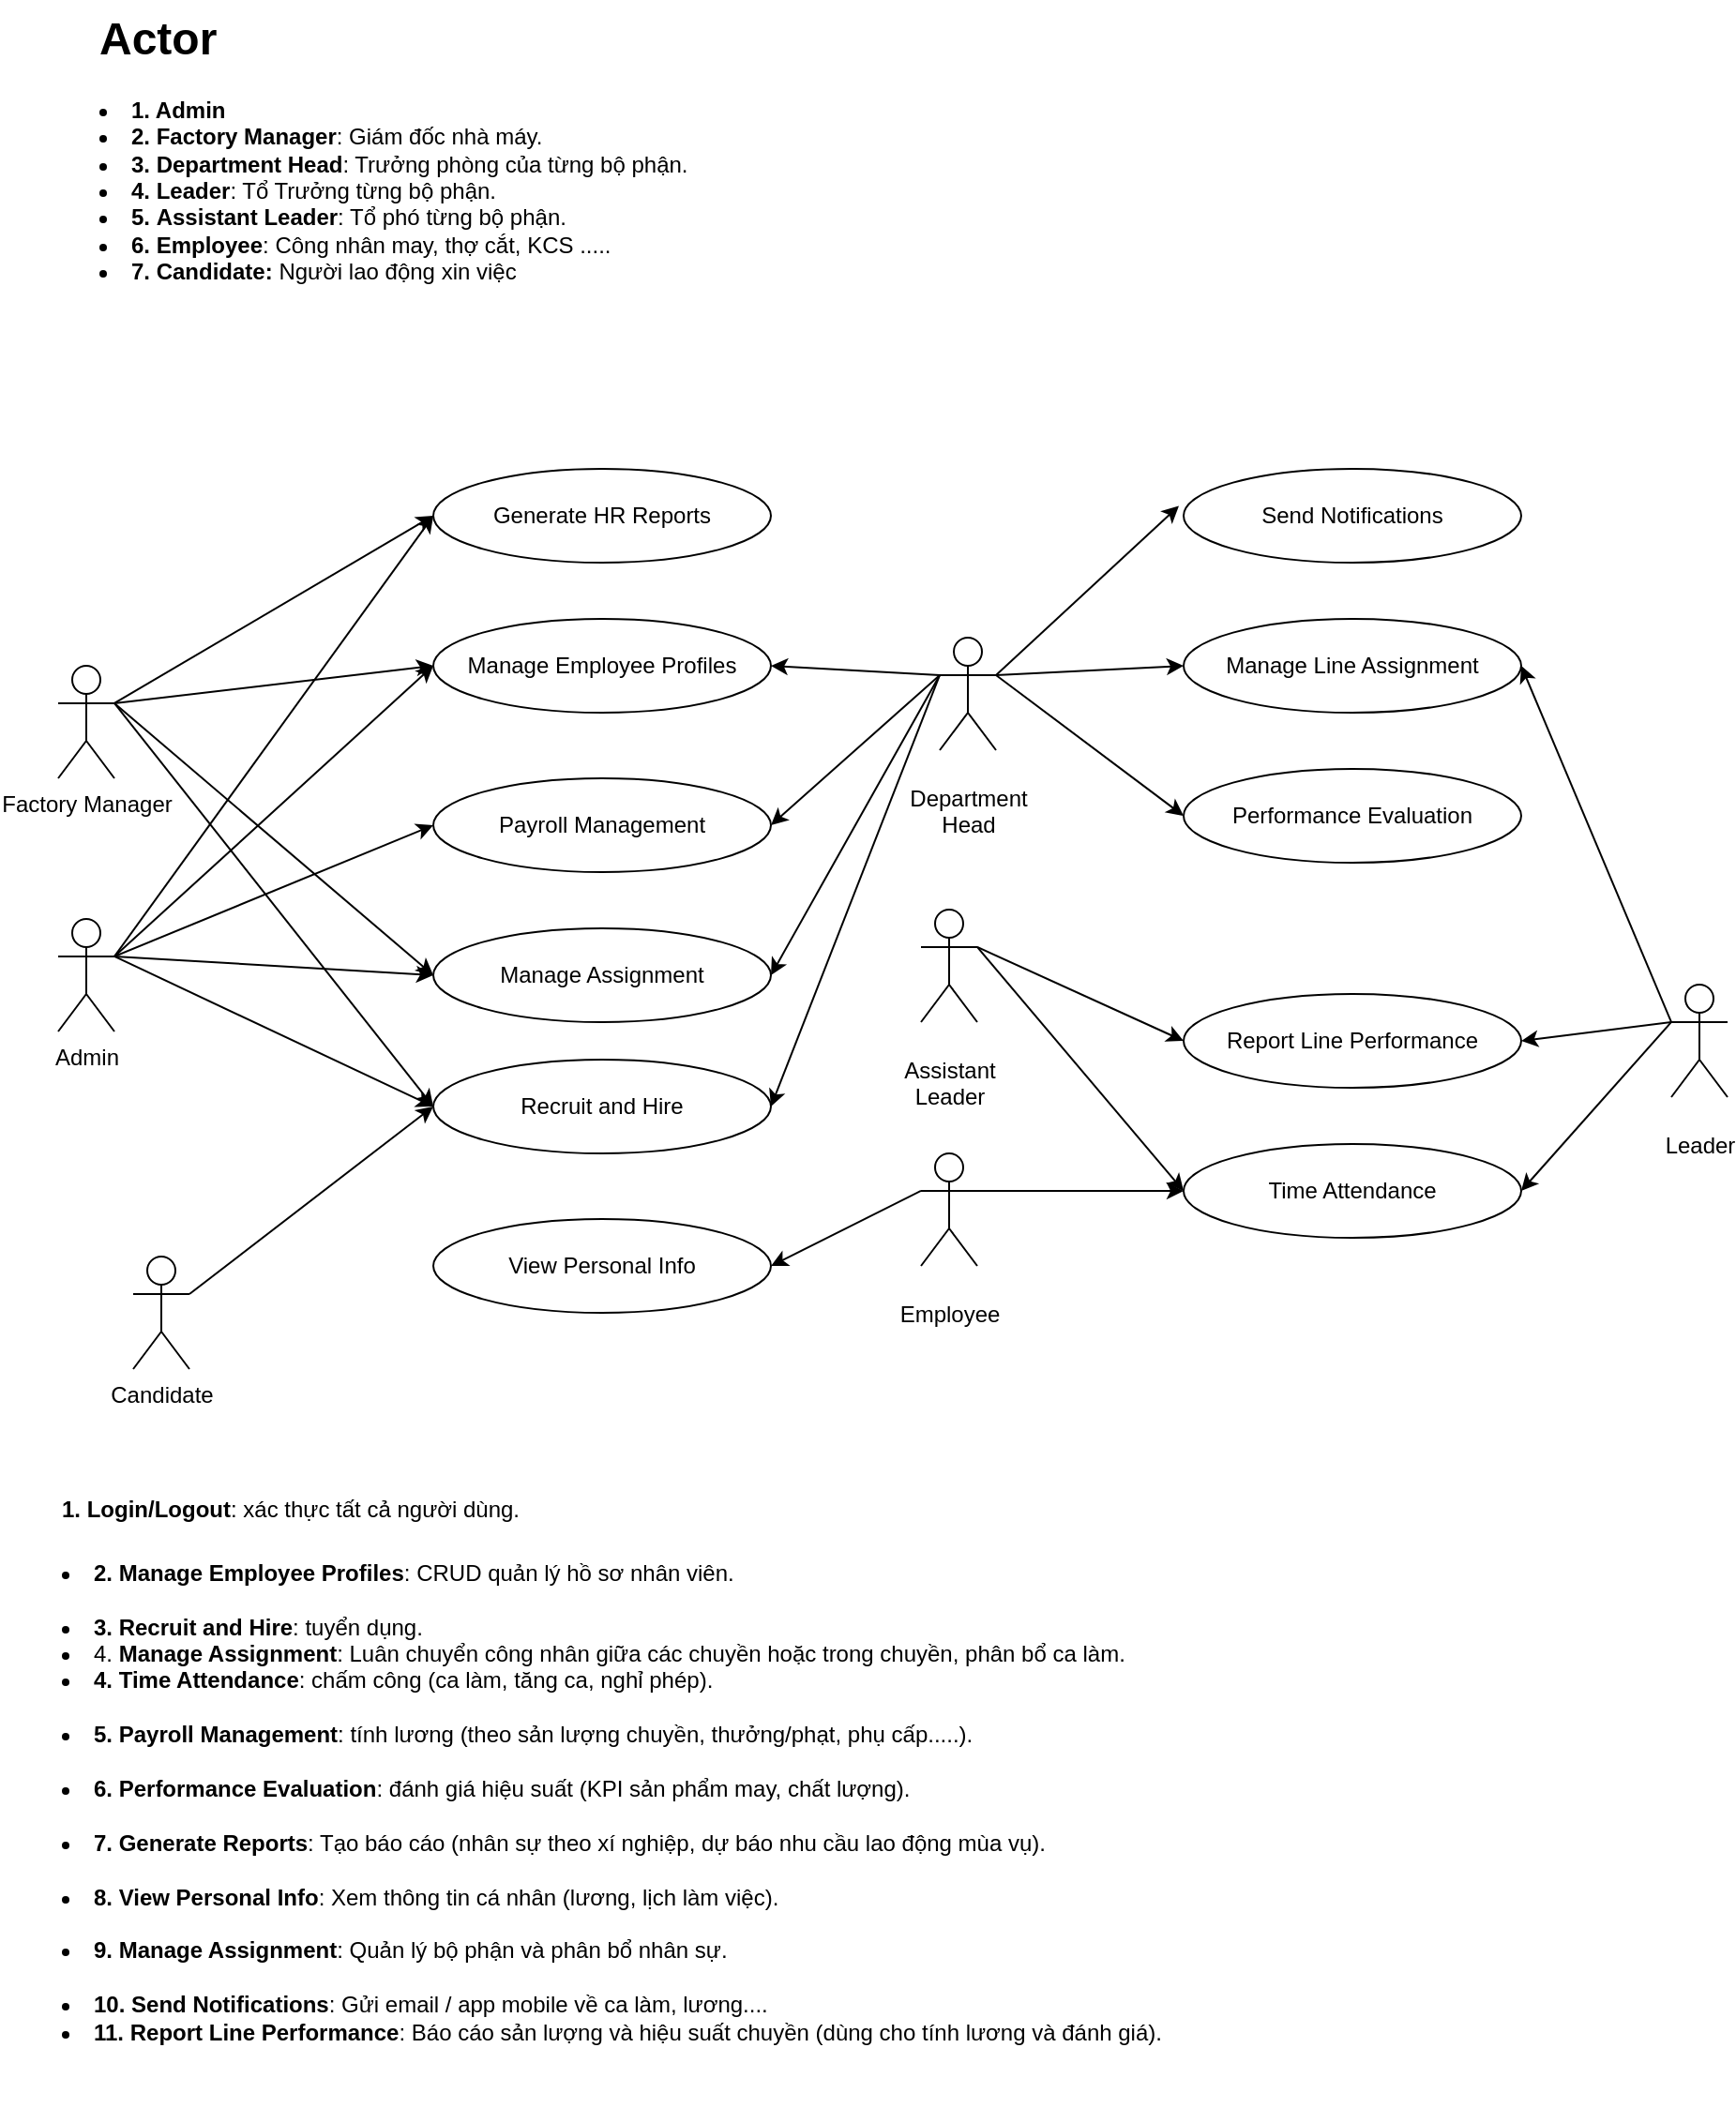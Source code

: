 <mxfile version="28.2.5">
  <diagram name="Page-1" id="Qdr_kwHjScFgfIdC0VMU">
    <mxGraphModel dx="1940" dy="624" grid="1" gridSize="10" guides="1" tooltips="1" connect="1" arrows="1" fold="1" page="1" pageScale="1" pageWidth="827" pageHeight="1169" math="0" shadow="0">
      <root>
        <mxCell id="0" />
        <mxCell id="1" parent="0" />
        <mxCell id="uj-CHMlZpiFNWq1PhYLO-1" value="Admin" style="shape=umlActor;verticalLabelPosition=bottom;verticalAlign=top;html=1;outlineConnect=0;" parent="1" vertex="1">
          <mxGeometry y="510" width="30" height="60" as="geometry" />
        </mxCell>
        <mxCell id="uj-CHMlZpiFNWq1PhYLO-3" value="&lt;p style=&quot;white-space-collapse: preserve;&quot; dir=&quot;auto&quot;&gt;Recruit and Hire&lt;/p&gt;" style="ellipse;whiteSpace=wrap;html=1;" parent="1" vertex="1">
          <mxGeometry x="200" y="585" width="180" height="50" as="geometry" />
        </mxCell>
        <mxCell id="uj-CHMlZpiFNWq1PhYLO-4" value="&lt;p style=&quot;white-space-collapse: preserve;&quot; dir=&quot;auto&quot;&gt;Manage Employee Profiles&lt;/p&gt;" style="ellipse;whiteSpace=wrap;html=1;" parent="1" vertex="1">
          <mxGeometry x="200" y="350" width="180" height="50" as="geometry" />
        </mxCell>
        <mxCell id="uj-CHMlZpiFNWq1PhYLO-5" value="&lt;p style=&quot;white-space-collapse: preserve;&quot; dir=&quot;auto&quot;&gt;Generate HR Reports&lt;/p&gt;" style="ellipse;whiteSpace=wrap;html=1;" parent="1" vertex="1">
          <mxGeometry x="200" y="270" width="180" height="50" as="geometry" />
        </mxCell>
        <mxCell id="uj-CHMlZpiFNWq1PhYLO-6" value="&lt;p style=&quot;white-space-collapse: preserve;&quot; dir=&quot;auto&quot;&gt;Payroll Management&lt;/p&gt;" style="ellipse;whiteSpace=wrap;html=1;" parent="1" vertex="1">
          <mxGeometry x="200" y="435" width="180" height="50" as="geometry" />
        </mxCell>
        <mxCell id="uj-CHMlZpiFNWq1PhYLO-7" value="" style="endArrow=classic;html=1;rounded=0;entryX=0;entryY=0.5;entryDx=0;entryDy=0;exitX=1;exitY=0.333;exitDx=0;exitDy=0;exitPerimeter=0;" parent="1" source="uj-CHMlZpiFNWq1PhYLO-1" target="uj-CHMlZpiFNWq1PhYLO-4" edge="1">
          <mxGeometry width="50" height="50" relative="1" as="geometry">
            <mxPoint x="60" y="480" as="sourcePoint" />
            <mxPoint x="110" y="430" as="targetPoint" />
          </mxGeometry>
        </mxCell>
        <mxCell id="uj-CHMlZpiFNWq1PhYLO-9" value="" style="endArrow=classic;html=1;rounded=0;entryX=0;entryY=0.5;entryDx=0;entryDy=0;exitX=1;exitY=0.333;exitDx=0;exitDy=0;exitPerimeter=0;" parent="1" source="uj-CHMlZpiFNWq1PhYLO-1" target="uj-CHMlZpiFNWq1PhYLO-3" edge="1">
          <mxGeometry width="50" height="50" relative="1" as="geometry">
            <mxPoint x="70" y="490" as="sourcePoint" />
            <mxPoint x="120" y="440" as="targetPoint" />
          </mxGeometry>
        </mxCell>
        <mxCell id="uj-CHMlZpiFNWq1PhYLO-11" value="" style="endArrow=classic;html=1;rounded=0;exitX=1;exitY=0.333;exitDx=0;exitDy=0;exitPerimeter=0;entryX=0;entryY=0.5;entryDx=0;entryDy=0;" parent="1" source="uj-CHMlZpiFNWq1PhYLO-1" target="uj-CHMlZpiFNWq1PhYLO-5" edge="1">
          <mxGeometry width="50" height="50" relative="1" as="geometry">
            <mxPoint x="350" y="630" as="sourcePoint" />
            <mxPoint x="400" y="580" as="targetPoint" />
          </mxGeometry>
        </mxCell>
        <mxCell id="uj-CHMlZpiFNWq1PhYLO-12" value="" style="endArrow=classic;html=1;rounded=0;exitX=1;exitY=0.333;exitDx=0;exitDy=0;exitPerimeter=0;entryX=0;entryY=0.5;entryDx=0;entryDy=0;" parent="1" source="uj-CHMlZpiFNWq1PhYLO-1" target="uj-CHMlZpiFNWq1PhYLO-6" edge="1">
          <mxGeometry width="50" height="50" relative="1" as="geometry">
            <mxPoint x="350" y="630" as="sourcePoint" />
            <mxPoint x="400" y="580" as="targetPoint" />
          </mxGeometry>
        </mxCell>
        <mxCell id="uj-CHMlZpiFNWq1PhYLO-13" value="Factory Manager" style="shape=umlActor;verticalLabelPosition=bottom;verticalAlign=top;html=1;outlineConnect=0;" parent="1" vertex="1">
          <mxGeometry y="375" width="30" height="60" as="geometry" />
        </mxCell>
        <mxCell id="uj-CHMlZpiFNWq1PhYLO-14" value="" style="endArrow=classic;html=1;rounded=0;exitX=1;exitY=0.333;exitDx=0;exitDy=0;exitPerimeter=0;entryX=0;entryY=0.5;entryDx=0;entryDy=0;" parent="1" source="uj-CHMlZpiFNWq1PhYLO-13" target="uj-CHMlZpiFNWq1PhYLO-4" edge="1">
          <mxGeometry width="50" height="50" relative="1" as="geometry">
            <mxPoint x="490" y="510" as="sourcePoint" />
            <mxPoint x="540" y="460" as="targetPoint" />
          </mxGeometry>
        </mxCell>
        <mxCell id="uj-CHMlZpiFNWq1PhYLO-15" value="" style="endArrow=classic;html=1;rounded=0;exitX=1;exitY=0.333;exitDx=0;exitDy=0;exitPerimeter=0;entryX=0;entryY=0.5;entryDx=0;entryDy=0;" parent="1" source="uj-CHMlZpiFNWq1PhYLO-13" target="uj-CHMlZpiFNWq1PhYLO-3" edge="1">
          <mxGeometry width="50" height="50" relative="1" as="geometry">
            <mxPoint x="490" y="510" as="sourcePoint" />
            <mxPoint x="540" y="460" as="targetPoint" />
          </mxGeometry>
        </mxCell>
        <mxCell id="uj-CHMlZpiFNWq1PhYLO-16" value="" style="endArrow=classic;html=1;rounded=0;exitX=1;exitY=0.333;exitDx=0;exitDy=0;exitPerimeter=0;entryX=0;entryY=0.5;entryDx=0;entryDy=0;" parent="1" source="uj-CHMlZpiFNWq1PhYLO-13" target="uj-CHMlZpiFNWq1PhYLO-5" edge="1">
          <mxGeometry width="50" height="50" relative="1" as="geometry">
            <mxPoint x="490" y="510" as="sourcePoint" />
            <mxPoint x="540" y="460" as="targetPoint" />
          </mxGeometry>
        </mxCell>
        <mxCell id="uj-CHMlZpiFNWq1PhYLO-24" value="" style="endArrow=classic;html=1;rounded=0;exitX=1;exitY=0.333;exitDx=0;exitDy=0;exitPerimeter=0;entryX=0;entryY=0.5;entryDx=0;entryDy=0;" parent="1" source="uj-CHMlZpiFNWq1PhYLO-41" target="uj-CHMlZpiFNWq1PhYLO-3" edge="1">
          <mxGeometry width="50" height="50" relative="1" as="geometry">
            <mxPoint x="580" y="350" as="sourcePoint" />
            <mxPoint x="560" y="500" as="targetPoint" />
          </mxGeometry>
        </mxCell>
        <mxCell id="uj-CHMlZpiFNWq1PhYLO-28" value="&lt;p style=&quot;white-space-collapse: preserve;&quot; dir=&quot;auto&quot;&gt;View Personal Info&lt;/p&gt;" style="ellipse;whiteSpace=wrap;html=1;" parent="1" vertex="1">
          <mxGeometry x="200" y="670" width="180" height="50" as="geometry" />
        </mxCell>
        <mxCell id="uj-CHMlZpiFNWq1PhYLO-29" value="&lt;p style=&quot;white-space: pre-wrap;&quot; dir=&quot;auto&quot;&gt;Department Head&lt;/p&gt;" style="shape=umlActor;verticalLabelPosition=bottom;verticalAlign=top;html=1;outlineConnect=0;" parent="1" vertex="1">
          <mxGeometry x="470" y="360" width="30" height="60" as="geometry" />
        </mxCell>
        <mxCell id="uj-CHMlZpiFNWq1PhYLO-40" value="&lt;p style=&quot;white-space-collapse: preserve;&quot; dir=&quot;auto&quot;&gt;Performance Evaluation&lt;/p&gt;" style="ellipse;whiteSpace=wrap;html=1;" parent="1" vertex="1">
          <mxGeometry x="600" y="430" width="180" height="50" as="geometry" />
        </mxCell>
        <mxCell id="uj-CHMlZpiFNWq1PhYLO-41" value="Candidate" style="shape=umlActor;verticalLabelPosition=bottom;verticalAlign=top;html=1;outlineConnect=0;" parent="1" vertex="1">
          <mxGeometry x="40" y="690" width="30" height="60" as="geometry" />
        </mxCell>
        <mxCell id="uj-CHMlZpiFNWq1PhYLO-48" value="&lt;p style=&quot;white-space-collapse: preserve;&quot; dir=&quot;auto&quot;&gt;Send Notifications&lt;/p&gt;" style="ellipse;whiteSpace=wrap;html=1;" parent="1" vertex="1">
          <mxGeometry x="600" y="270" width="180" height="50" as="geometry" />
        </mxCell>
        <mxCell id="uj-CHMlZpiFNWq1PhYLO-52" value="&lt;h1 style=&quot;margin-top: 0px;&quot;&gt;&lt;strong style=&quot;background-color: transparent; color: light-dark(rgb(0, 0, 0), rgb(255, 255, 255)); font-size: 12px;&quot;&gt;1. Login/Logout&lt;/strong&gt;&lt;span style=&quot;background-color: transparent; color: light-dark(rgb(0, 0, 0), rgb(255, 255, 255)); font-size: 12px; font-weight: normal;&quot;&gt;: xác thực tất cả người dùng.&lt;/span&gt;&lt;/h1&gt;&lt;div&gt;&lt;li&gt;&lt;strong&gt;2. Manage Employee Profiles&lt;/strong&gt;: CRUD quản lý hồ sơ nhân viên.&lt;/li&gt;&lt;br&gt;&lt;li&gt;&lt;strong&gt;3. Recruit and Hire&lt;/strong&gt;: tuyển dụng.&lt;/li&gt;&lt;li&gt;4. &lt;b&gt;Manage Assignment&lt;/b&gt;: Luân chuyển công nhân giữa các chuyền hoặc trong chuyền, phân bổ ca làm.&lt;/li&gt;&lt;li&gt;&lt;strong&gt;4. Time Attendance&lt;/strong&gt;: chấm công (ca làm, tăng ca, nghỉ phép).&lt;/li&gt;&lt;br&gt;&lt;li&gt;&lt;strong&gt;5. Payroll Management&lt;/strong&gt;: tính lương (theo sản lượng chuyền, thưởng/phạt, phụ cấp.....).&lt;/li&gt;&lt;br&gt;&lt;li&gt;&lt;strong&gt;6. Performance Evaluation&lt;/strong&gt;: đánh giá hiệu suất (KPI sản phẩm may, chất lượng).&lt;/li&gt;&lt;br&gt;&lt;li&gt;&lt;strong&gt;7. Generate Reports&lt;/strong&gt;: Tạo báo cáo (nhân sự theo xí nghiệp, dự báo nhu cầu lao động mùa vụ).&lt;/li&gt;&lt;br&gt;&lt;li&gt;&lt;strong&gt;8. View Personal Info&lt;/strong&gt;: Xem thông tin cá nhân (lương, lịch làm việc).&lt;/li&gt;&lt;br&gt;&lt;li&gt;&lt;strong&gt;9. Manage Assignment&lt;/strong&gt;: Quản lý bộ phận và phân bổ nhân sự.&lt;/li&gt;&lt;br&gt;&lt;li&gt;&lt;strong&gt;10. Send Notifications&lt;/strong&gt;: Gửi email / app mobile về ca làm, lương....&lt;/li&gt;&lt;li&gt;&lt;b&gt;11.&amp;nbsp;&lt;/b&gt;&lt;strong style=&quot;background-color: transparent; color: light-dark(rgb(0, 0, 0), rgb(255, 255, 255));&quot;&gt;Report Line Performance&lt;/strong&gt;&lt;span style=&quot;background-color: transparent; color: light-dark(rgb(0, 0, 0), rgb(255, 255, 255));&quot;&gt;: Báo cáo sản lượng và hiệu suất chuyền (dùng cho tính lương và đánh giá).&lt;/span&gt;&lt;/li&gt;&lt;br/&gt;&lt;br/&gt;&lt;h4 dir=&quot;auto&quot;&gt;&lt;/h4&gt;&lt;/div&gt;" style="text;html=1;whiteSpace=wrap;overflow=hidden;rounded=0;" parent="1" vertex="1">
          <mxGeometry y="800" width="640" height="340" as="geometry" />
        </mxCell>
        <mxCell id="uj-CHMlZpiFNWq1PhYLO-53" value="&lt;h1 style=&quot;margin-top: 0px;&quot;&gt;Actor&lt;/h1&gt;&lt;li&gt;&lt;strong&gt;1. Admin&lt;/strong&gt;&lt;/li&gt;&lt;li&gt;&lt;strong&gt;2. Factory Manager&lt;/strong&gt;: Giám đốc nhà máy.&lt;/li&gt;&lt;li&gt;&lt;strong&gt;3. Department Head&lt;/strong&gt;: Trưởng phòng của từng bộ phận.&lt;/li&gt;&lt;li&gt;&lt;strong&gt;4. Leader&lt;/strong&gt;: Tổ Trưởng từng bộ phận.&lt;/li&gt;&lt;li&gt;&lt;strong&gt;5.&amp;nbsp;&lt;/strong&gt;&lt;b&gt;Assistant Leader&lt;/b&gt;: Tổ phó từng bộ phận.&lt;br&gt;&lt;/li&gt;&lt;li&gt;&lt;strong&gt;6. Employee&lt;/strong&gt;: Công nhân may, thợ cắt, KCS .....&lt;/li&gt;&lt;li&gt;&lt;strong&gt;7. Candidate:&lt;/strong&gt;&amp;nbsp;Người lao động xin việc&lt;/li&gt;&lt;p&gt;&lt;br&gt;&lt;br&gt;&lt;br&gt;&lt;br&gt;&lt;br&gt;&lt;/p&gt;&lt;li&gt;&lt;strong&gt;HR Staff (Nhân Viên Nhân Sự)&lt;/strong&gt;: Hỗ trợ hành chính, chấm công.&lt;/li&gt;" style="text;html=1;whiteSpace=wrap;overflow=hidden;rounded=0;" parent="1" vertex="1">
          <mxGeometry x="20" y="20" width="540" height="180" as="geometry" />
        </mxCell>
        <mxCell id="uj-CHMlZpiFNWq1PhYLO-54" value="&lt;p style=&quot;white-space-collapse: preserve;&quot; dir=&quot;auto&quot;&gt;Manage Assignment&lt;/p&gt;" style="ellipse;whiteSpace=wrap;html=1;" parent="1" vertex="1">
          <mxGeometry x="200" y="515" width="180" height="50" as="geometry" />
        </mxCell>
        <mxCell id="uj-CHMlZpiFNWq1PhYLO-55" value="" style="endArrow=classic;html=1;rounded=0;exitX=1;exitY=0.333;exitDx=0;exitDy=0;exitPerimeter=0;entryX=0;entryY=0.5;entryDx=0;entryDy=0;" parent="1" source="uj-CHMlZpiFNWq1PhYLO-1" target="uj-CHMlZpiFNWq1PhYLO-54" edge="1">
          <mxGeometry width="50" height="50" relative="1" as="geometry">
            <mxPoint x="450" y="660" as="sourcePoint" />
            <mxPoint x="500" y="610" as="targetPoint" />
          </mxGeometry>
        </mxCell>
        <mxCell id="uj-CHMlZpiFNWq1PhYLO-56" value="" style="endArrow=classic;html=1;rounded=0;exitX=1;exitY=0.333;exitDx=0;exitDy=0;exitPerimeter=0;entryX=0;entryY=0.5;entryDx=0;entryDy=0;" parent="1" source="uj-CHMlZpiFNWq1PhYLO-13" target="uj-CHMlZpiFNWq1PhYLO-54" edge="1">
          <mxGeometry width="50" height="50" relative="1" as="geometry">
            <mxPoint x="420" y="560" as="sourcePoint" />
            <mxPoint x="470" y="510" as="targetPoint" />
          </mxGeometry>
        </mxCell>
        <mxCell id="uj-CHMlZpiFNWq1PhYLO-57" value="" style="endArrow=classic;html=1;rounded=0;exitX=0;exitY=0.333;exitDx=0;exitDy=0;exitPerimeter=0;entryX=1;entryY=0.5;entryDx=0;entryDy=0;" parent="1" source="uj-CHMlZpiFNWq1PhYLO-29" target="uj-CHMlZpiFNWq1PhYLO-4" edge="1">
          <mxGeometry width="50" height="50" relative="1" as="geometry">
            <mxPoint x="440" y="580" as="sourcePoint" />
            <mxPoint x="490" y="530" as="targetPoint" />
          </mxGeometry>
        </mxCell>
        <mxCell id="uj-CHMlZpiFNWq1PhYLO-58" value="" style="endArrow=classic;html=1;rounded=0;entryX=1;entryY=0.5;entryDx=0;entryDy=0;exitX=0;exitY=0.333;exitDx=0;exitDy=0;exitPerimeter=0;" parent="1" source="uj-CHMlZpiFNWq1PhYLO-29" target="uj-CHMlZpiFNWq1PhYLO-3" edge="1">
          <mxGeometry width="50" height="50" relative="1" as="geometry">
            <mxPoint x="510" y="450" as="sourcePoint" />
            <mxPoint x="490" y="530" as="targetPoint" />
          </mxGeometry>
        </mxCell>
        <mxCell id="uj-CHMlZpiFNWq1PhYLO-61" value="" style="endArrow=classic;html=1;rounded=0;entryX=1;entryY=0.5;entryDx=0;entryDy=0;exitX=0;exitY=0.333;exitDx=0;exitDy=0;exitPerimeter=0;" parent="1" source="uj-CHMlZpiFNWq1PhYLO-29" target="uj-CHMlZpiFNWq1PhYLO-6" edge="1">
          <mxGeometry width="50" height="50" relative="1" as="geometry">
            <mxPoint x="510" y="450" as="sourcePoint" />
            <mxPoint x="490" y="530" as="targetPoint" />
          </mxGeometry>
        </mxCell>
        <mxCell id="uj-CHMlZpiFNWq1PhYLO-62" value="&lt;p style=&quot;white-space-collapse: preserve;&quot; dir=&quot;auto&quot;&gt;Report Line Performance&lt;/p&gt;" style="ellipse;whiteSpace=wrap;html=1;" parent="1" vertex="1">
          <mxGeometry x="600" y="550" width="180" height="50" as="geometry" />
        </mxCell>
        <mxCell id="uj-CHMlZpiFNWq1PhYLO-65" value="&lt;p style=&quot;white-space: pre-wrap;&quot; dir=&quot;auto&quot;&gt;Leader&lt;/p&gt;" style="shape=umlActor;verticalLabelPosition=bottom;verticalAlign=top;html=1;outlineConnect=0;" parent="1" vertex="1">
          <mxGeometry x="860" y="545" width="30" height="60" as="geometry" />
        </mxCell>
        <mxCell id="uj-CHMlZpiFNWq1PhYLO-66" value="&lt;p style=&quot;white-space: pre-wrap;&quot; dir=&quot;auto&quot;&gt;&lt;span style=&quot;background-color: transparent; color: light-dark(rgb(0, 0, 0), rgb(255, 255, 255));&quot;&gt;Assistant &lt;/span&gt;Leader&lt;/p&gt;" style="shape=umlActor;verticalLabelPosition=bottom;verticalAlign=top;html=1;outlineConnect=0;" parent="1" vertex="1">
          <mxGeometry x="460" y="505" width="30" height="60" as="geometry" />
        </mxCell>
        <mxCell id="uj-CHMlZpiFNWq1PhYLO-69" value="&lt;p style=&quot;white-space-collapse: preserve;&quot; dir=&quot;auto&quot;&gt;Manage Line Assignment&lt;/p&gt;" style="ellipse;whiteSpace=wrap;html=1;" parent="1" vertex="1">
          <mxGeometry x="600" y="350" width="180" height="50" as="geometry" />
        </mxCell>
        <mxCell id="uj-CHMlZpiFNWq1PhYLO-70" value="" style="endArrow=classic;html=1;rounded=0;exitX=0;exitY=0.333;exitDx=0;exitDy=0;exitPerimeter=0;entryX=1;entryY=0.5;entryDx=0;entryDy=0;" parent="1" source="uj-CHMlZpiFNWq1PhYLO-29" target="uj-CHMlZpiFNWq1PhYLO-54" edge="1">
          <mxGeometry width="50" height="50" relative="1" as="geometry">
            <mxPoint x="510" y="620" as="sourcePoint" />
            <mxPoint x="560" y="570" as="targetPoint" />
          </mxGeometry>
        </mxCell>
        <mxCell id="uj-CHMlZpiFNWq1PhYLO-71" value="" style="endArrow=classic;html=1;rounded=0;exitX=0;exitY=0.333;exitDx=0;exitDy=0;exitPerimeter=0;entryX=1;entryY=0.5;entryDx=0;entryDy=0;" parent="1" source="uj-CHMlZpiFNWq1PhYLO-65" target="uj-CHMlZpiFNWq1PhYLO-69" edge="1">
          <mxGeometry width="50" height="50" relative="1" as="geometry">
            <mxPoint x="510" y="620" as="sourcePoint" />
            <mxPoint x="560" y="570" as="targetPoint" />
          </mxGeometry>
        </mxCell>
        <mxCell id="uj-CHMlZpiFNWq1PhYLO-72" value="" style="endArrow=classic;html=1;rounded=0;exitX=1;exitY=0.333;exitDx=0;exitDy=0;exitPerimeter=0;entryX=0;entryY=0.5;entryDx=0;entryDy=0;" parent="1" source="uj-CHMlZpiFNWq1PhYLO-29" target="uj-CHMlZpiFNWq1PhYLO-69" edge="1">
          <mxGeometry width="50" height="50" relative="1" as="geometry">
            <mxPoint x="510" y="620" as="sourcePoint" />
            <mxPoint x="560" y="570" as="targetPoint" />
          </mxGeometry>
        </mxCell>
        <mxCell id="uj-CHMlZpiFNWq1PhYLO-73" value="" style="endArrow=classic;html=1;rounded=0;exitX=0;exitY=0.333;exitDx=0;exitDy=0;exitPerimeter=0;entryX=1;entryY=0.5;entryDx=0;entryDy=0;" parent="1" source="uj-CHMlZpiFNWq1PhYLO-65" target="uj-CHMlZpiFNWq1PhYLO-62" edge="1">
          <mxGeometry width="50" height="50" relative="1" as="geometry">
            <mxPoint x="510" y="620" as="sourcePoint" />
            <mxPoint x="560" y="570" as="targetPoint" />
          </mxGeometry>
        </mxCell>
        <mxCell id="uj-CHMlZpiFNWq1PhYLO-74" value="&lt;p style=&quot;white-space-collapse: preserve;&quot; dir=&quot;auto&quot;&gt;Time Attendance&lt;/p&gt;" style="ellipse;whiteSpace=wrap;html=1;" parent="1" vertex="1">
          <mxGeometry x="600" y="630" width="180" height="50" as="geometry" />
        </mxCell>
        <mxCell id="uj-CHMlZpiFNWq1PhYLO-75" value="" style="endArrow=classic;html=1;rounded=0;entryX=1;entryY=0.5;entryDx=0;entryDy=0;exitX=0;exitY=0.333;exitDx=0;exitDy=0;exitPerimeter=0;" parent="1" source="uj-CHMlZpiFNWq1PhYLO-65" target="uj-CHMlZpiFNWq1PhYLO-74" edge="1">
          <mxGeometry width="50" height="50" relative="1" as="geometry">
            <mxPoint x="540" y="630" as="sourcePoint" />
            <mxPoint x="560" y="660" as="targetPoint" />
          </mxGeometry>
        </mxCell>
        <mxCell id="uj-CHMlZpiFNWq1PhYLO-76" value="" style="endArrow=classic;html=1;rounded=0;exitX=1;exitY=0.333;exitDx=0;exitDy=0;exitPerimeter=0;entryX=0;entryY=0.5;entryDx=0;entryDy=0;" parent="1" source="uj-CHMlZpiFNWq1PhYLO-66" target="uj-CHMlZpiFNWq1PhYLO-74" edge="1">
          <mxGeometry width="50" height="50" relative="1" as="geometry">
            <mxPoint x="540" y="760" as="sourcePoint" />
            <mxPoint x="560" y="660" as="targetPoint" />
          </mxGeometry>
        </mxCell>
        <mxCell id="uj-CHMlZpiFNWq1PhYLO-77" value="" style="endArrow=classic;html=1;rounded=0;exitX=1;exitY=0.333;exitDx=0;exitDy=0;exitPerimeter=0;entryX=0;entryY=0.5;entryDx=0;entryDy=0;" parent="1" source="uj-CHMlZpiFNWq1PhYLO-66" target="uj-CHMlZpiFNWq1PhYLO-62" edge="1">
          <mxGeometry width="50" height="50" relative="1" as="geometry">
            <mxPoint x="630" y="660" as="sourcePoint" />
            <mxPoint x="680" y="610" as="targetPoint" />
          </mxGeometry>
        </mxCell>
        <mxCell id="uj-CHMlZpiFNWq1PhYLO-78" value="" style="endArrow=classic;html=1;rounded=0;exitX=1;exitY=0.333;exitDx=0;exitDy=0;exitPerimeter=0;entryX=-0.014;entryY=0.396;entryDx=0;entryDy=0;entryPerimeter=0;" parent="1" source="uj-CHMlZpiFNWq1PhYLO-29" target="uj-CHMlZpiFNWq1PhYLO-48" edge="1">
          <mxGeometry width="50" height="50" relative="1" as="geometry">
            <mxPoint x="630" y="530" as="sourcePoint" />
            <mxPoint x="680" y="480" as="targetPoint" />
          </mxGeometry>
        </mxCell>
        <mxCell id="uj-CHMlZpiFNWq1PhYLO-79" value="&lt;p style=&quot;white-space: pre-wrap;&quot; dir=&quot;auto&quot;&gt;Employee&lt;/p&gt;" style="shape=umlActor;verticalLabelPosition=bottom;verticalAlign=top;html=1;outlineConnect=0;" parent="1" vertex="1">
          <mxGeometry x="460" y="635" width="30" height="60" as="geometry" />
        </mxCell>
        <mxCell id="uj-CHMlZpiFNWq1PhYLO-80" value="" style="endArrow=classic;html=1;rounded=0;exitX=1;exitY=0.333;exitDx=0;exitDy=0;exitPerimeter=0;entryX=0;entryY=0.5;entryDx=0;entryDy=0;" parent="1" source="uj-CHMlZpiFNWq1PhYLO-79" target="uj-CHMlZpiFNWq1PhYLO-74" edge="1">
          <mxGeometry width="50" height="50" relative="1" as="geometry">
            <mxPoint x="740" y="580" as="sourcePoint" />
            <mxPoint x="790" y="530" as="targetPoint" />
          </mxGeometry>
        </mxCell>
        <mxCell id="uj-CHMlZpiFNWq1PhYLO-81" value="" style="endArrow=classic;html=1;rounded=0;exitX=0;exitY=0.333;exitDx=0;exitDy=0;exitPerimeter=0;entryX=1;entryY=0.5;entryDx=0;entryDy=0;" parent="1" source="uj-CHMlZpiFNWq1PhYLO-79" target="uj-CHMlZpiFNWq1PhYLO-28" edge="1">
          <mxGeometry width="50" height="50" relative="1" as="geometry">
            <mxPoint x="740" y="580" as="sourcePoint" />
            <mxPoint x="790" y="530" as="targetPoint" />
          </mxGeometry>
        </mxCell>
        <mxCell id="uj-CHMlZpiFNWq1PhYLO-84" value="" style="endArrow=classic;html=1;rounded=0;exitX=1;exitY=0.333;exitDx=0;exitDy=0;exitPerimeter=0;entryX=0;entryY=0.5;entryDx=0;entryDy=0;" parent="1" source="uj-CHMlZpiFNWq1PhYLO-29" target="uj-CHMlZpiFNWq1PhYLO-40" edge="1">
          <mxGeometry width="50" height="50" relative="1" as="geometry">
            <mxPoint x="750" y="660" as="sourcePoint" />
            <mxPoint x="800" y="610" as="targetPoint" />
          </mxGeometry>
        </mxCell>
      </root>
    </mxGraphModel>
  </diagram>
</mxfile>
